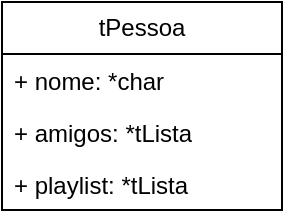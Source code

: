 <mxfile version="24.3.1" type="github">
  <diagram id="C5RBs43oDa-KdzZeNtuy" name="Page-1">
    <mxGraphModel dx="819" dy="454" grid="1" gridSize="10" guides="1" tooltips="1" connect="1" arrows="1" fold="1" page="1" pageScale="1" pageWidth="827" pageHeight="1169" math="0" shadow="0">
      <root>
        <mxCell id="WIyWlLk6GJQsqaUBKTNV-0" />
        <mxCell id="WIyWlLk6GJQsqaUBKTNV-1" parent="WIyWlLk6GJQsqaUBKTNV-0" />
        <mxCell id="ZZfoy-EQPPlbtVjlVB0Y-6" value="tPessoa" style="swimlane;fontStyle=0;childLayout=stackLayout;horizontal=1;startSize=26;fillColor=none;horizontalStack=0;resizeParent=1;resizeParentMax=0;resizeLast=0;collapsible=1;marginBottom=0;whiteSpace=wrap;html=1;" vertex="1" parent="WIyWlLk6GJQsqaUBKTNV-1">
          <mxGeometry x="160" y="120" width="140" height="104" as="geometry" />
        </mxCell>
        <mxCell id="ZZfoy-EQPPlbtVjlVB0Y-7" value="+ nome: *char" style="text;strokeColor=none;fillColor=none;align=left;verticalAlign=top;spacingLeft=4;spacingRight=4;overflow=hidden;rotatable=0;points=[[0,0.5],[1,0.5]];portConstraint=eastwest;whiteSpace=wrap;html=1;" vertex="1" parent="ZZfoy-EQPPlbtVjlVB0Y-6">
          <mxGeometry y="26" width="140" height="26" as="geometry" />
        </mxCell>
        <mxCell id="ZZfoy-EQPPlbtVjlVB0Y-8" value="+ amigos: *tLista" style="text;strokeColor=none;fillColor=none;align=left;verticalAlign=top;spacingLeft=4;spacingRight=4;overflow=hidden;rotatable=0;portConstraint=eastwest;whiteSpace=wrap;html=1;" vertex="1" parent="ZZfoy-EQPPlbtVjlVB0Y-6">
          <mxGeometry y="52" width="140" height="26" as="geometry" />
        </mxCell>
        <mxCell id="ZZfoy-EQPPlbtVjlVB0Y-9" value="+ playlist: *tLista" style="text;strokeColor=none;fillColor=none;align=left;verticalAlign=top;spacingLeft=4;spacingRight=4;overflow=hidden;rotatable=0;points=[[0,0.5],[1,0.5]];portConstraint=eastwest;whiteSpace=wrap;html=1;" vertex="1" parent="ZZfoy-EQPPlbtVjlVB0Y-6">
          <mxGeometry y="78" width="140" height="26" as="geometry" />
        </mxCell>
      </root>
    </mxGraphModel>
  </diagram>
</mxfile>
